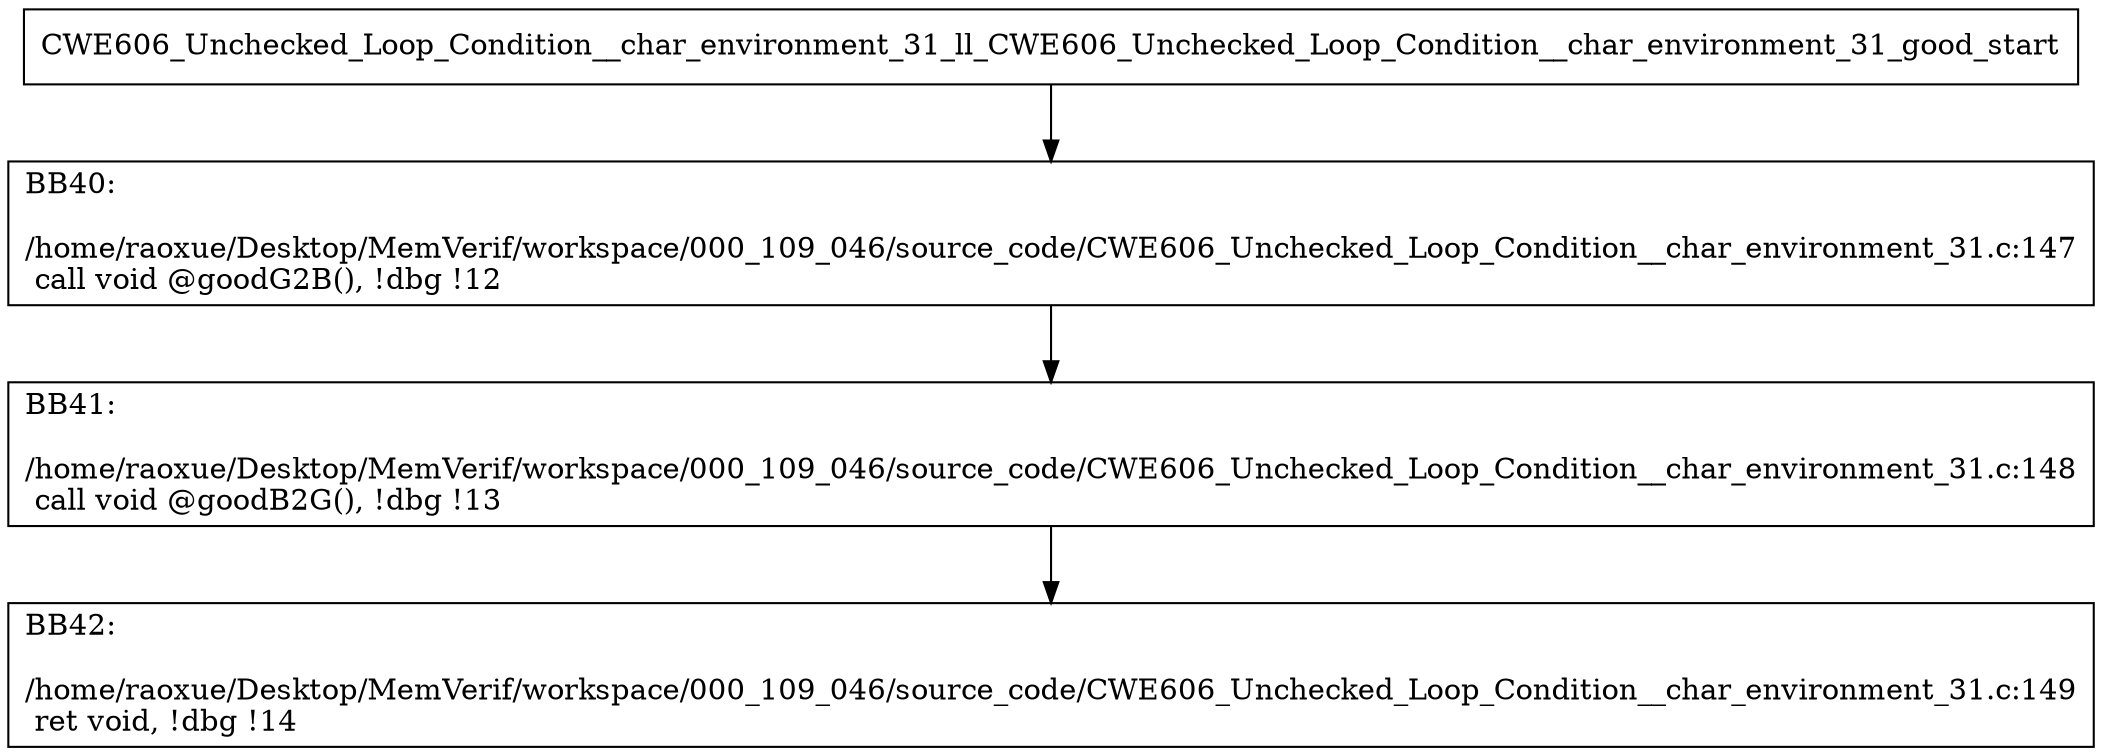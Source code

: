 digraph "CFG for'CWE606_Unchecked_Loop_Condition__char_environment_31_ll_CWE606_Unchecked_Loop_Condition__char_environment_31_good' function" {
	BBCWE606_Unchecked_Loop_Condition__char_environment_31_ll_CWE606_Unchecked_Loop_Condition__char_environment_31_good_start[shape=record,label="{CWE606_Unchecked_Loop_Condition__char_environment_31_ll_CWE606_Unchecked_Loop_Condition__char_environment_31_good_start}"];
	BBCWE606_Unchecked_Loop_Condition__char_environment_31_ll_CWE606_Unchecked_Loop_Condition__char_environment_31_good_start-> CWE606_Unchecked_Loop_Condition__char_environment_31_ll_CWE606_Unchecked_Loop_Condition__char_environment_31_goodBB40;
	CWE606_Unchecked_Loop_Condition__char_environment_31_ll_CWE606_Unchecked_Loop_Condition__char_environment_31_goodBB40 [shape=record, label="{BB40:\l\l/home/raoxue/Desktop/MemVerif/workspace/000_109_046/source_code/CWE606_Unchecked_Loop_Condition__char_environment_31.c:147\l
  call void @goodG2B(), !dbg !12\l
}"];
	CWE606_Unchecked_Loop_Condition__char_environment_31_ll_CWE606_Unchecked_Loop_Condition__char_environment_31_goodBB40-> CWE606_Unchecked_Loop_Condition__char_environment_31_ll_CWE606_Unchecked_Loop_Condition__char_environment_31_goodBB41;
	CWE606_Unchecked_Loop_Condition__char_environment_31_ll_CWE606_Unchecked_Loop_Condition__char_environment_31_goodBB41 [shape=record, label="{BB41:\l\l/home/raoxue/Desktop/MemVerif/workspace/000_109_046/source_code/CWE606_Unchecked_Loop_Condition__char_environment_31.c:148\l
  call void @goodB2G(), !dbg !13\l
}"];
	CWE606_Unchecked_Loop_Condition__char_environment_31_ll_CWE606_Unchecked_Loop_Condition__char_environment_31_goodBB41-> CWE606_Unchecked_Loop_Condition__char_environment_31_ll_CWE606_Unchecked_Loop_Condition__char_environment_31_goodBB42;
	CWE606_Unchecked_Loop_Condition__char_environment_31_ll_CWE606_Unchecked_Loop_Condition__char_environment_31_goodBB42 [shape=record, label="{BB42:\l\l/home/raoxue/Desktop/MemVerif/workspace/000_109_046/source_code/CWE606_Unchecked_Loop_Condition__char_environment_31.c:149\l
  ret void, !dbg !14\l
}"];
}
